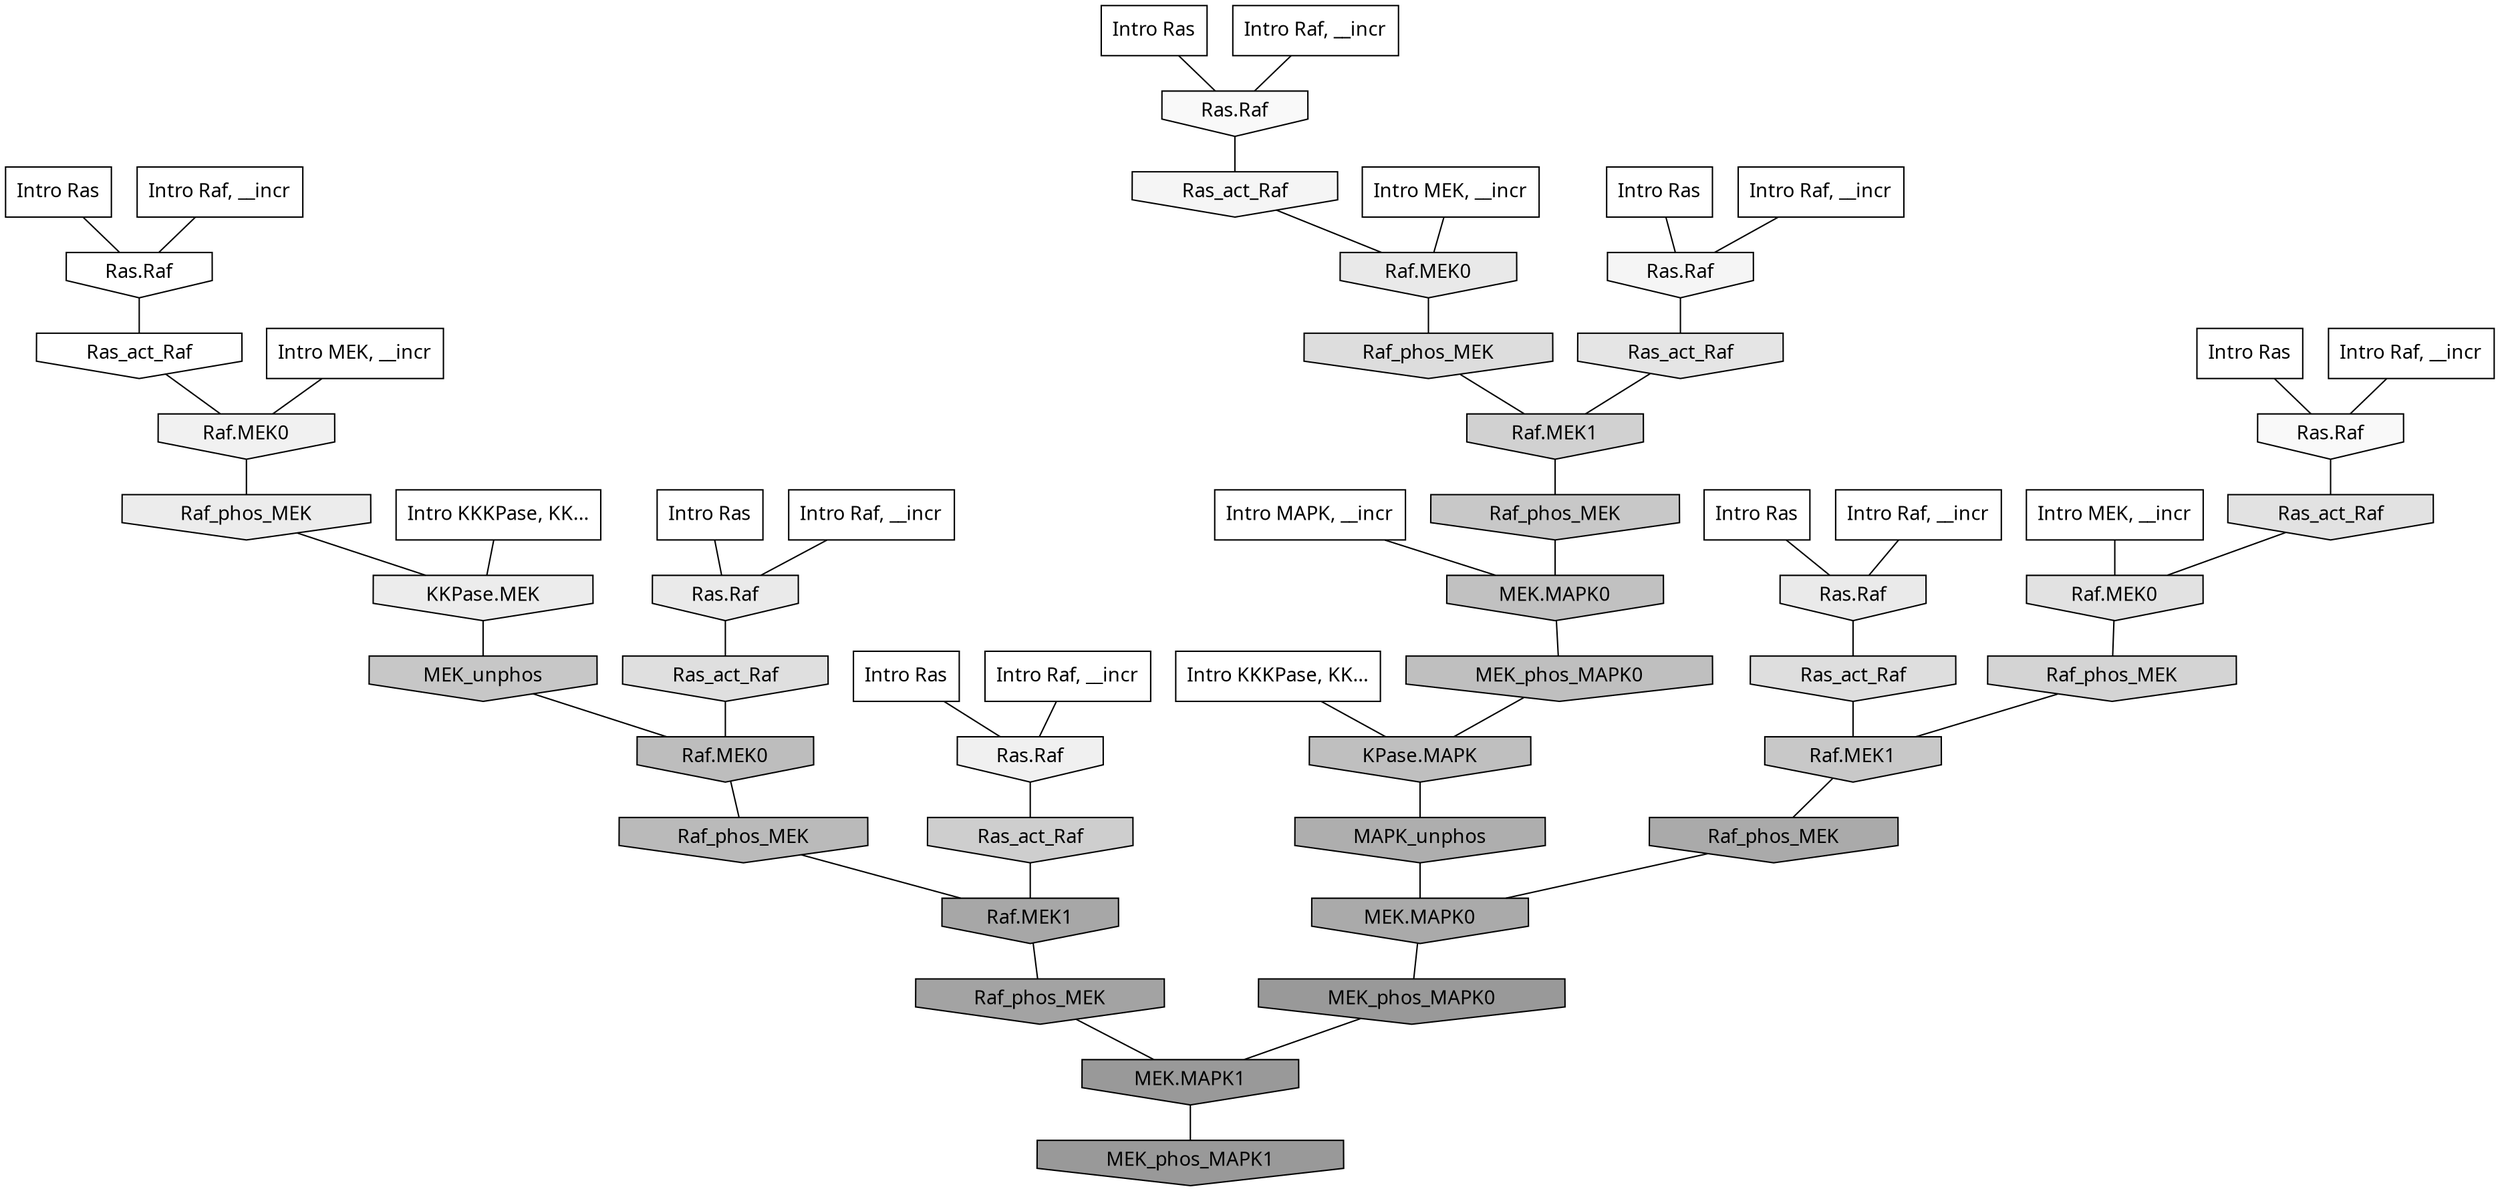 digraph G{
  rankdir="TB";
  ranksep=0.30;
  node [fontname="CMU Serif"];
  edge [fontname="CMU Serif"];
  
  37 [label="Intro Ras", shape=rectangle, style=filled, fillcolor="0.000 0.000 1.000"]
  
  38 [label="Intro Ras", shape=rectangle, style=filled, fillcolor="0.000 0.000 1.000"]
  
  73 [label="Intro Ras", shape=rectangle, style=filled, fillcolor="0.000 0.000 1.000"]
  
  76 [label="Intro Ras", shape=rectangle, style=filled, fillcolor="0.000 0.000 1.000"]
  
  86 [label="Intro Ras", shape=rectangle, style=filled, fillcolor="0.000 0.000 1.000"]
  
  92 [label="Intro Ras", shape=rectangle, style=filled, fillcolor="0.000 0.000 1.000"]
  
  99 [label="Intro Ras", shape=rectangle, style=filled, fillcolor="0.000 0.000 1.000"]
  
  267 [label="Intro Raf, __incr", shape=rectangle, style=filled, fillcolor="0.000 0.000 1.000"]
  
  346 [label="Intro Raf, __incr", shape=rectangle, style=filled, fillcolor="0.000 0.000 1.000"]
  
  464 [label="Intro Raf, __incr", shape=rectangle, style=filled, fillcolor="0.000 0.000 1.000"]
  
  582 [label="Intro Raf, __incr", shape=rectangle, style=filled, fillcolor="0.000 0.000 1.000"]
  
  632 [label="Intro Raf, __incr", shape=rectangle, style=filled, fillcolor="0.000 0.000 1.000"]
  
  869 [label="Intro Raf, __incr", shape=rectangle, style=filled, fillcolor="0.000 0.000 1.000"]
  
  917 [label="Intro Raf, __incr", shape=rectangle, style=filled, fillcolor="0.000 0.000 1.000"]
  
  1297 [label="Intro MEK, __incr", shape=rectangle, style=filled, fillcolor="0.000 0.000 1.000"]
  
  1862 [label="Intro MEK, __incr", shape=rectangle, style=filled, fillcolor="0.000 0.000 1.000"]
  
  1901 [label="Intro MEK, __incr", shape=rectangle, style=filled, fillcolor="0.000 0.000 1.000"]
  
  2895 [label="Intro MAPK, __incr", shape=rectangle, style=filled, fillcolor="0.000 0.000 1.000"]
  
  3111 [label="Intro KKKPase, KK...", shape=rectangle, style=filled, fillcolor="0.000 0.000 1.000"]
  
  3132 [label="Intro KKKPase, KK...", shape=rectangle, style=filled, fillcolor="0.000 0.000 1.000"]
  
  3206 [label="Ras.Raf", shape=invhouse, style=filled, fillcolor="0.000 0.000 1.000"]
  
  3308 [label="Ras_act_Raf", shape=invhouse, style=filled, fillcolor="0.000 0.000 0.999"]
  
  3498 [label="Ras.Raf", shape=invhouse, style=filled, fillcolor="0.000 0.000 0.976"]
  
  3503 [label="Ras.Raf", shape=invhouse, style=filled, fillcolor="0.000 0.000 0.976"]
  
  3649 [label="Ras_act_Raf", shape=invhouse, style=filled, fillcolor="0.000 0.000 0.959"]
  
  3656 [label="Ras.Raf", shape=invhouse, style=filled, fillcolor="0.000 0.000 0.958"]
  
  3898 [label="Raf.MEK0", shape=invhouse, style=filled, fillcolor="0.000 0.000 0.942"]
  
  3975 [label="Ras.Raf", shape=invhouse, style=filled, fillcolor="0.000 0.000 0.939"]
  
  4217 [label="Raf_phos_MEK", shape=invhouse, style=filled, fillcolor="0.000 0.000 0.924"]
  
  4223 [label="KKPase.MEK", shape=invhouse, style=filled, fillcolor="0.000 0.000 0.924"]
  
  4316 [label="Ras.Raf", shape=invhouse, style=filled, fillcolor="0.000 0.000 0.917"]
  
  4337 [label="Ras.Raf", shape=invhouse, style=filled, fillcolor="0.000 0.000 0.916"]
  
  4430 [label="Raf.MEK0", shape=invhouse, style=filled, fillcolor="0.000 0.000 0.912"]
  
  4745 [label="Ras_act_Raf", shape=invhouse, style=filled, fillcolor="0.000 0.000 0.896"]
  
  4946 [label="Ras_act_Raf", shape=invhouse, style=filled, fillcolor="0.000 0.000 0.885"]
  
  4952 [label="Raf.MEK0", shape=invhouse, style=filled, fillcolor="0.000 0.000 0.885"]
  
  5135 [label="Ras_act_Raf", shape=invhouse, style=filled, fillcolor="0.000 0.000 0.874"]
  
  5265 [label="Ras_act_Raf", shape=invhouse, style=filled, fillcolor="0.000 0.000 0.869"]
  
  5309 [label="Raf_phos_MEK", shape=invhouse, style=filled, fillcolor="0.000 0.000 0.867"]
  
  6062 [label="Raf_phos_MEK", shape=invhouse, style=filled, fillcolor="0.000 0.000 0.832"]
  
  6362 [label="Raf.MEK1", shape=invhouse, style=filled, fillcolor="0.000 0.000 0.820"]
  
  6741 [label="Ras_act_Raf", shape=invhouse, style=filled, fillcolor="0.000 0.000 0.807"]
  
  7639 [label="Raf.MEK1", shape=invhouse, style=filled, fillcolor="0.000 0.000 0.783"]
  
  7640 [label="Raf_phos_MEK", shape=invhouse, style=filled, fillcolor="0.000 0.000 0.783"]
  
  7710 [label="MEK_unphos", shape=invhouse, style=filled, fillcolor="0.000 0.000 0.780"]
  
  8732 [label="MEK.MAPK0", shape=invhouse, style=filled, fillcolor="0.000 0.000 0.755"]
  
  8938 [label="MEK_phos_MAPK0", shape=invhouse, style=filled, fillcolor="0.000 0.000 0.749"]
  
  8997 [label="KPase.MAPK", shape=invhouse, style=filled, fillcolor="0.000 0.000 0.747"]
  
  9246 [label="Raf.MEK0", shape=invhouse, style=filled, fillcolor="0.000 0.000 0.742"]
  
  10048 [label="Raf_phos_MEK", shape=invhouse, style=filled, fillcolor="0.000 0.000 0.728"]
  
  13053 [label="MAPK_unphos", shape=invhouse, style=filled, fillcolor="0.000 0.000 0.681"]
  
  14354 [label="Raf_phos_MEK", shape=invhouse, style=filled, fillcolor="0.000 0.000 0.665"]
  
  14364 [label="MEK.MAPK0", shape=invhouse, style=filled, fillcolor="0.000 0.000 0.665"]
  
  15286 [label="Raf.MEK1", shape=invhouse, style=filled, fillcolor="0.000 0.000 0.654"]
  
  16268 [label="Raf_phos_MEK", shape=invhouse, style=filled, fillcolor="0.000 0.000 0.637"]
  
  17745 [label="MEK_phos_MAPK0", shape=invhouse, style=filled, fillcolor="0.000 0.000 0.600"]
  
  17748 [label="MEK.MAPK1", shape=invhouse, style=filled, fillcolor="0.000 0.000 0.600"]
  
  17749 [label="MEK_phos_MAPK1", shape=invhouse, style=filled, fillcolor="0.000 0.000 0.600"]
  
  
  17748 -> 17749 [dir=none, color="0.000 0.000 0.000"] 
  17745 -> 17748 [dir=none, color="0.000 0.000 0.000"] 
  16268 -> 17748 [dir=none, color="0.000 0.000 0.000"] 
  15286 -> 16268 [dir=none, color="0.000 0.000 0.000"] 
  14364 -> 17745 [dir=none, color="0.000 0.000 0.000"] 
  14354 -> 14364 [dir=none, color="0.000 0.000 0.000"] 
  13053 -> 14364 [dir=none, color="0.000 0.000 0.000"] 
  10048 -> 15286 [dir=none, color="0.000 0.000 0.000"] 
  9246 -> 10048 [dir=none, color="0.000 0.000 0.000"] 
  8997 -> 13053 [dir=none, color="0.000 0.000 0.000"] 
  8938 -> 8997 [dir=none, color="0.000 0.000 0.000"] 
  8732 -> 8938 [dir=none, color="0.000 0.000 0.000"] 
  7710 -> 9246 [dir=none, color="0.000 0.000 0.000"] 
  7640 -> 8732 [dir=none, color="0.000 0.000 0.000"] 
  7639 -> 14354 [dir=none, color="0.000 0.000 0.000"] 
  6741 -> 15286 [dir=none, color="0.000 0.000 0.000"] 
  6362 -> 7640 [dir=none, color="0.000 0.000 0.000"] 
  6062 -> 7639 [dir=none, color="0.000 0.000 0.000"] 
  5309 -> 6362 [dir=none, color="0.000 0.000 0.000"] 
  5265 -> 7639 [dir=none, color="0.000 0.000 0.000"] 
  5135 -> 9246 [dir=none, color="0.000 0.000 0.000"] 
  4952 -> 6062 [dir=none, color="0.000 0.000 0.000"] 
  4946 -> 4952 [dir=none, color="0.000 0.000 0.000"] 
  4745 -> 6362 [dir=none, color="0.000 0.000 0.000"] 
  4430 -> 5309 [dir=none, color="0.000 0.000 0.000"] 
  4337 -> 5135 [dir=none, color="0.000 0.000 0.000"] 
  4316 -> 5265 [dir=none, color="0.000 0.000 0.000"] 
  4223 -> 7710 [dir=none, color="0.000 0.000 0.000"] 
  4217 -> 4223 [dir=none, color="0.000 0.000 0.000"] 
  3975 -> 6741 [dir=none, color="0.000 0.000 0.000"] 
  3898 -> 4217 [dir=none, color="0.000 0.000 0.000"] 
  3656 -> 4745 [dir=none, color="0.000 0.000 0.000"] 
  3649 -> 4430 [dir=none, color="0.000 0.000 0.000"] 
  3503 -> 4946 [dir=none, color="0.000 0.000 0.000"] 
  3498 -> 3649 [dir=none, color="0.000 0.000 0.000"] 
  3308 -> 3898 [dir=none, color="0.000 0.000 0.000"] 
  3206 -> 3308 [dir=none, color="0.000 0.000 0.000"] 
  3132 -> 8997 [dir=none, color="0.000 0.000 0.000"] 
  3111 -> 4223 [dir=none, color="0.000 0.000 0.000"] 
  2895 -> 8732 [dir=none, color="0.000 0.000 0.000"] 
  1901 -> 3898 [dir=none, color="0.000 0.000 0.000"] 
  1862 -> 4430 [dir=none, color="0.000 0.000 0.000"] 
  1297 -> 4952 [dir=none, color="0.000 0.000 0.000"] 
  917 -> 4337 [dir=none, color="0.000 0.000 0.000"] 
  869 -> 3206 [dir=none, color="0.000 0.000 0.000"] 
  632 -> 3498 [dir=none, color="0.000 0.000 0.000"] 
  582 -> 3975 [dir=none, color="0.000 0.000 0.000"] 
  464 -> 3503 [dir=none, color="0.000 0.000 0.000"] 
  346 -> 4316 [dir=none, color="0.000 0.000 0.000"] 
  267 -> 3656 [dir=none, color="0.000 0.000 0.000"] 
  99 -> 3206 [dir=none, color="0.000 0.000 0.000"] 
  92 -> 3503 [dir=none, color="0.000 0.000 0.000"] 
  86 -> 4316 [dir=none, color="0.000 0.000 0.000"] 
  76 -> 4337 [dir=none, color="0.000 0.000 0.000"] 
  73 -> 3656 [dir=none, color="0.000 0.000 0.000"] 
  38 -> 3975 [dir=none, color="0.000 0.000 0.000"] 
  37 -> 3498 [dir=none, color="0.000 0.000 0.000"] 
  
  }
